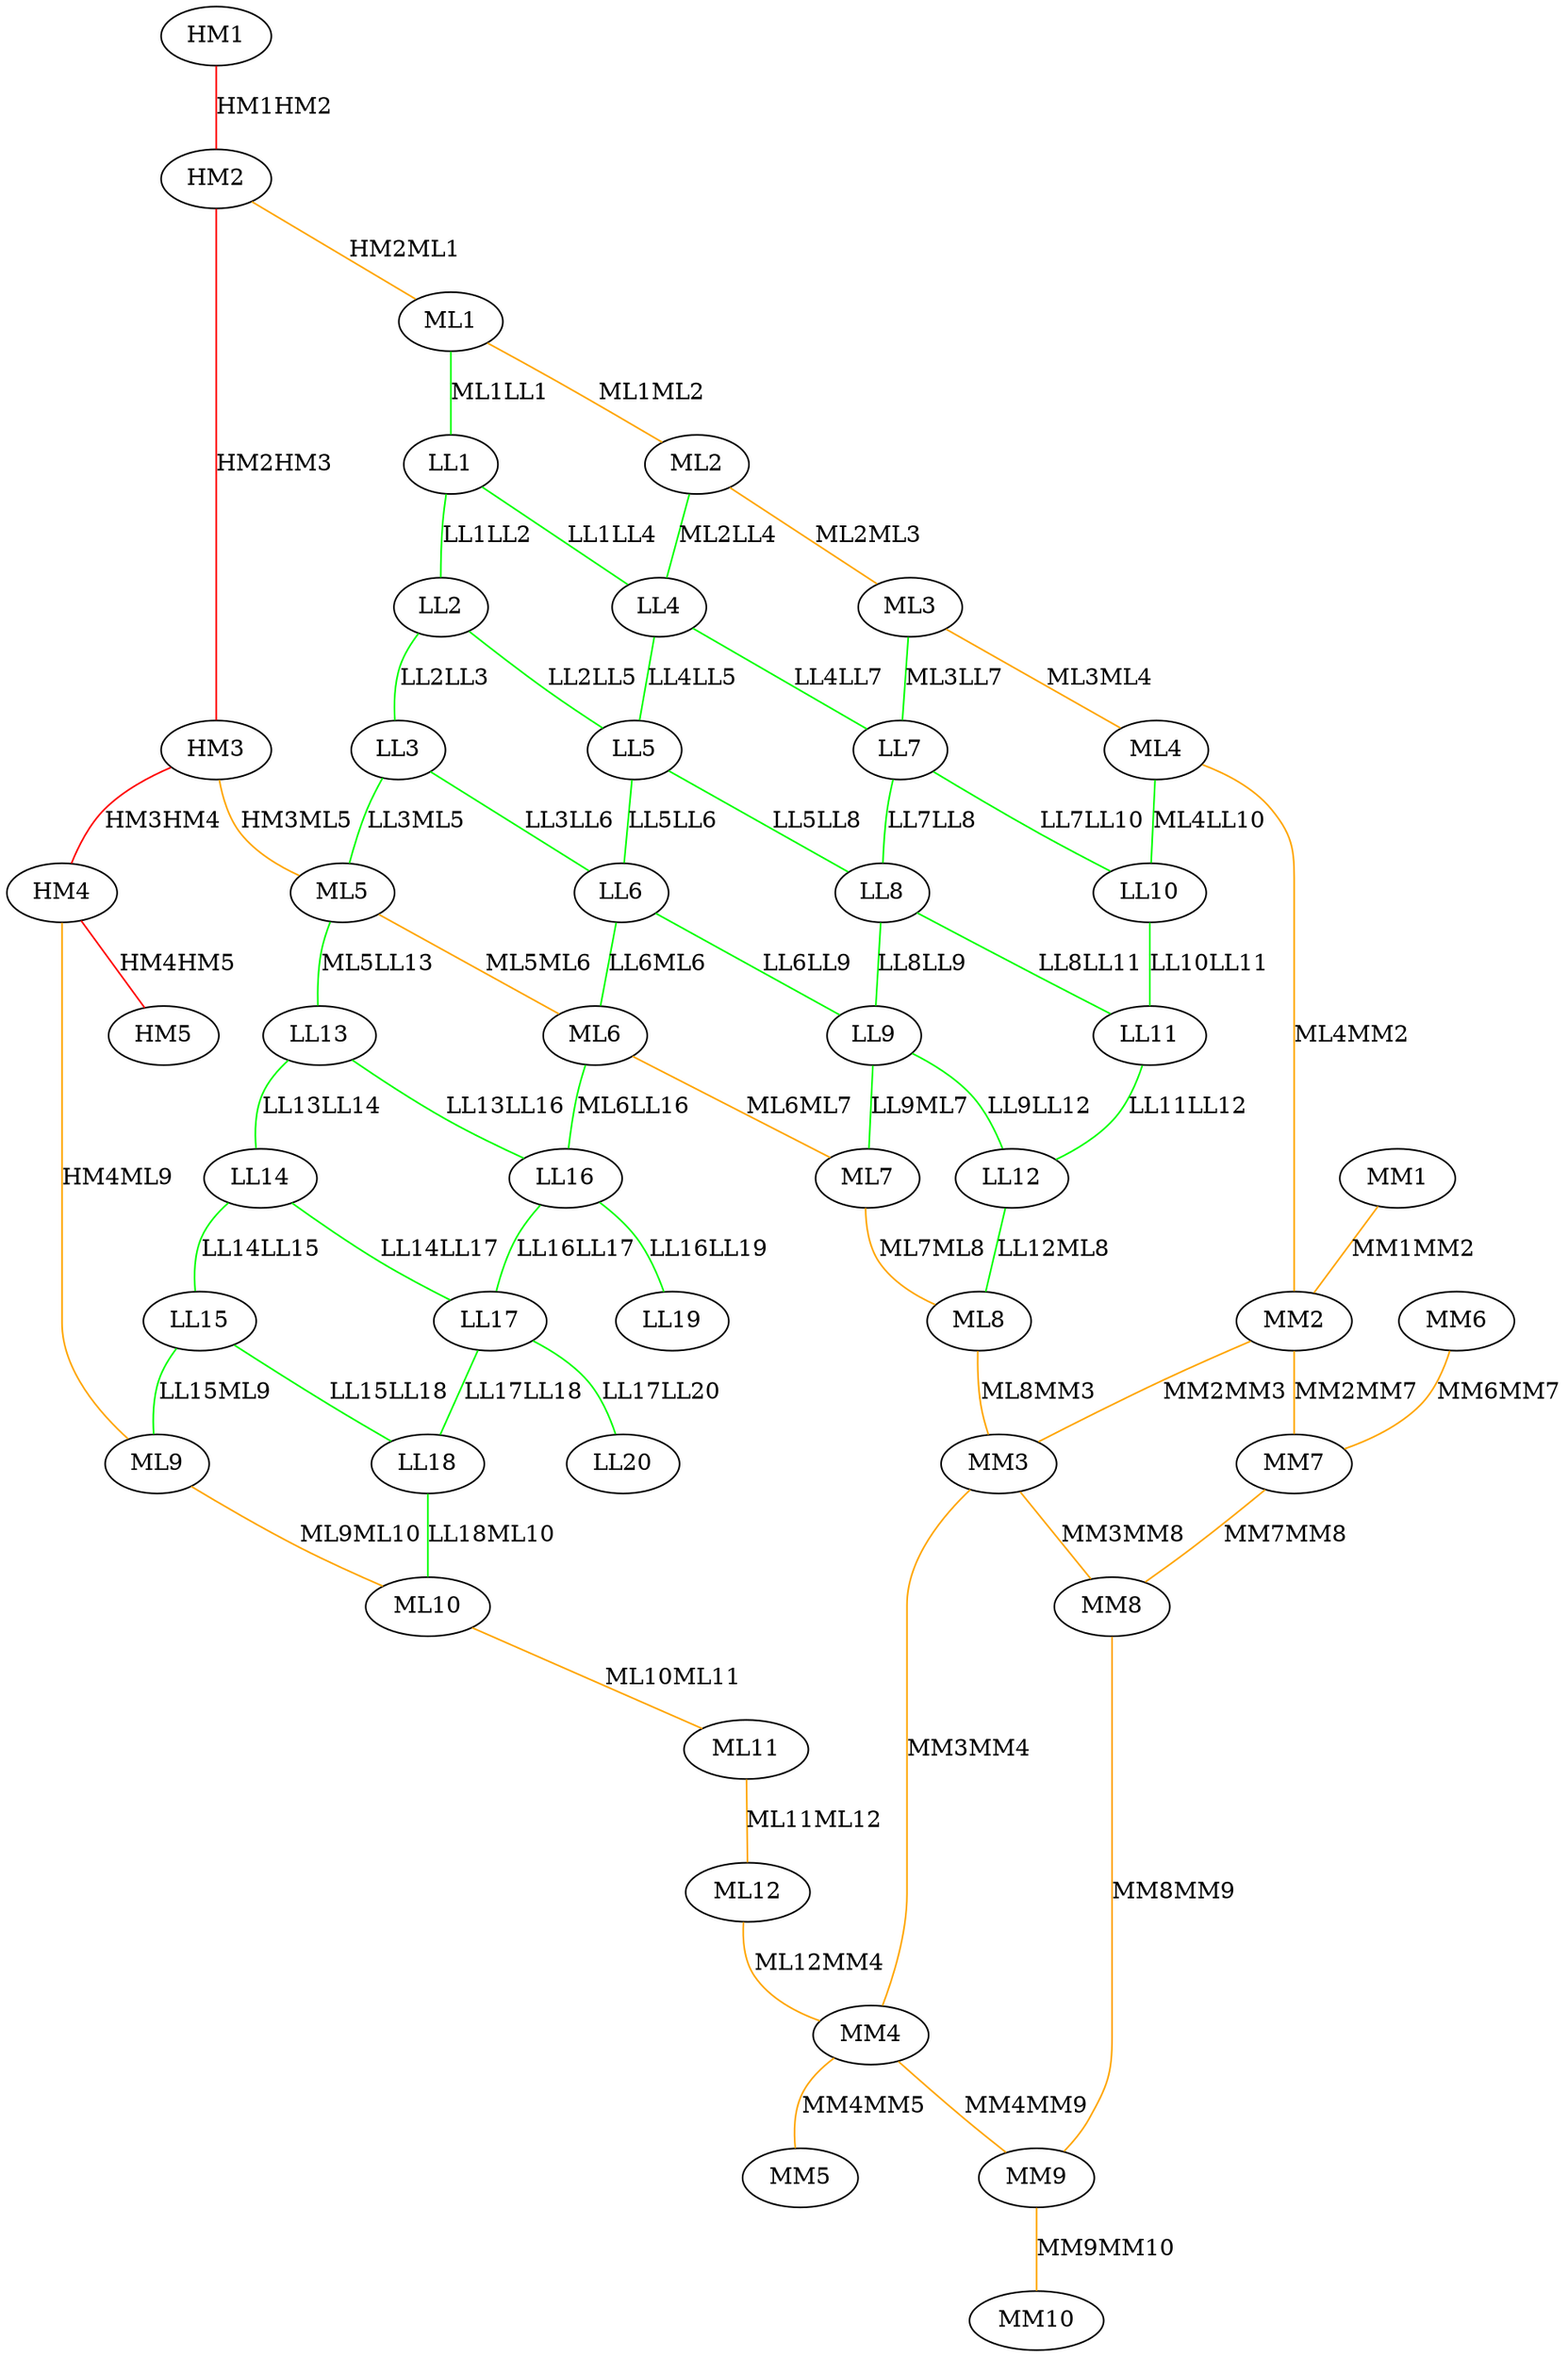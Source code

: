 graph xmpl
{
HM1--HM2[label="HM1HM2" weight=70 color="red"]
HM2--HM3[label="HM2HM3" weight=70 color="red"]
HM3--HM4[label="HM3HM4" weight=70 color="red"]
HM4--HM5[label="HM4HM5" weight=70 color="red"]
MM1--MM2[label="MM1MM2" weight=50 color="orange"]
MM2--MM3[label="MM2MM3" weight=50 color="orange"]
MM3--MM4[label="MM3MM4" weight=50 color="orange"]
MM4--MM5[label="MM4MM5" weight=50 color="orange"]
MM6--MM7[label="MM6MM7" weight=50 color="orange"]
MM7--MM8[label="MM7MM8" weight=50 color="orange"]
MM8--MM9[label="MM8MM9" weight=50 color="orange"]
MM9--MM10[label="MM9MM10" weight=50 color="orange"]
HM2--ML1[label="HM2ML1" weight=50 color="orange"]
ML1--ML2[label="ML1ML2" weight=50 color="orange"]
ML2--ML3[label="ML2ML3" weight=50 color="orange"]
ML3--ML4[label="ML3ML4" weight=50 color="orange"]
ML4--MM2[label="ML4MM2" weight=50 color="orange"]
MM2--MM7[label="MM2MM7" weight=50 color="orange"]
HM3--ML5[label="HM3ML5" weight=50 color="orange"]
ML5--ML6[label="ML5ML6" weight=50 color="orange"]
ML6--ML7[label="ML6ML7" weight=50 color="orange"]
ML7--ML8[label="ML7ML8" weight=50 color="orange"]
ML8--MM3[label="ML8MM3" weight=50 color="orange"]
MM3--MM8[label="MM3MM8" weight=50 color="orange"]
HM4--ML9[label="HM4ML9" weight=50 color="orange"]
ML9--ML10[label="ML9ML10" weight=50 color="orange"]
ML10--ML11[label="ML10ML11" weight=50 color="orange"]
ML11--ML12[label="ML11ML12" weight=50 color="orange"]
ML12--MM4[label="ML12MM4" weight=50 color="orange"]
MM4--MM9[label="MM4MM9" weight=50 color="orange"]
ML1--LL1[label="ML1LL1" weight=30 color="green"]
LL1--LL2[label="LL1LL2" weight=30 color="green"]
LL2--LL3[label="LL2LL3" weight=30 color="green"]
LL3--ML5[label="LL3ML5" weight=30 color="green"]
ML2--LL4[label="ML2LL4" weight=30 color="green"]
LL4--LL5[label="LL4LL5" weight=30 color="green"]
LL5--LL6[label="LL5LL6" weight=30 color="green"]
LL6--ML6[label="LL6ML6" weight=30 color="green"]
ML3--LL7[label="ML3LL7" weight=30 color="green"]
LL7--LL8[label="LL7LL8" weight=30 color="green"]
LL8--LL9[label="LL8LL9" weight=30 color="green"]
LL9--ML7[label="LL9ML7" weight=30 color="green"]
ML4--LL10[label="ML4LL10" weight=30 color="green"]
LL10--LL11[label="LL10LL11" weight=30 color="green"]
LL11--LL12[label="LL11LL12" weight=30 color="green"]
LL12--ML8[label="LL12ML8" weight=30 color="green"]
ML5--LL13[label="ML5LL13" weight=30 color="green"]
LL13--LL14[label="LL13LL14" weight=30 color="green"]
LL14--LL15[label="LL14LL15" weight=30 color="green"]
LL15--ML9[label="LL15ML9" weight=30 color="green"]
ML6--LL16[label="ML6LL16" weight=30 color="green"]
LL16--LL17[label="LL16LL17" weight=30 color="green"]
LL17--LL18[label="LL17LL18" weight=30 color="green"]
LL18--ML10[label="LL18ML10" weight=30 color="green"]
LL1--LL4[label="LL1LL4" weight=30 color="green"]
LL2--LL5[label="LL2LL5" weight=30 color="green"]
LL3--LL6[label="LL3LL6" weight=30 color="green"]
LL4--LL7[label="LL4LL7" weight=30 color="green"]
LL5--LL8[label="LL5LL8" weight=30 color="green"]
LL6--LL9[label="LL6LL9" weight=30 color="green"]
LL7--LL10[label="LL7LL10" weight=30 color="green"]
LL8--LL11[label="LL8LL11" weight=30 color="green"]
LL9--LL12[label="LL9LL12" weight=30 color="green"]
LL13--LL16[label="LL13LL16" weight=30 color="green"]
LL14--LL17[label="LL14LL17" weight=30 color="green"]
LL15--LL18[label="LL15LL18" weight=30 color="green"]
LL16--LL19[label="LL16LL19" weight=30 color="green"]
LL17--LL20[label="LL17LL20" weight=30 color="green"]
}
